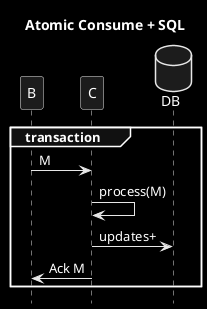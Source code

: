 @startuml
title Atomic Consume + SQL
hide footbox
skinparam monochrome reverse
participant B
participant C
database DB

group transaction
    B->C: M
'    C->DB: insert M in INBOX
'    C->DB: write C offset!
    C->C: process(M)
    C->DB: updates+
    C->B: Ack M
end

'Poller->DB: select M from INBOX
'Poller->DB: delete M from INBOX

@enduml

